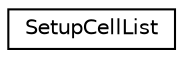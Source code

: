 digraph "Graphical Class Hierarchy"
{
 // LATEX_PDF_SIZE
  edge [fontname="Helvetica",fontsize="10",labelfontname="Helvetica",labelfontsize="10"];
  node [fontname="Helvetica",fontsize="10",shape=record];
  rankdir="LR";
  Node0 [label="SetupCellList",height=0.2,width=0.4,color="black", fillcolor="white", style="filled",URL="$classSetupCellList.html",tooltip=" "];
}
